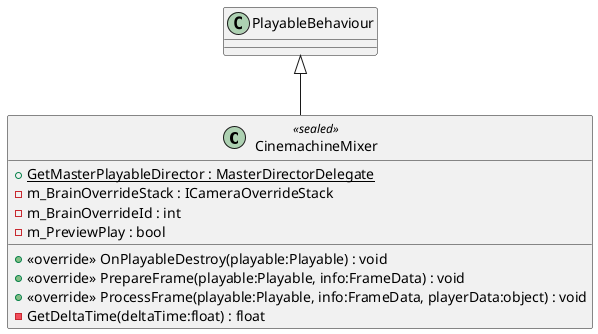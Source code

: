@startuml
class CinemachineMixer <<sealed>> {
    {static} + GetMasterPlayableDirector : MasterDirectorDelegate
    - m_BrainOverrideStack : ICameraOverrideStack
    - m_BrainOverrideId : int
    - m_PreviewPlay : bool
    + <<override>> OnPlayableDestroy(playable:Playable) : void
    + <<override>> PrepareFrame(playable:Playable, info:FrameData) : void
    + <<override>> ProcessFrame(playable:Playable, info:FrameData, playerData:object) : void
    - GetDeltaTime(deltaTime:float) : float
}
PlayableBehaviour <|-- CinemachineMixer
@enduml
